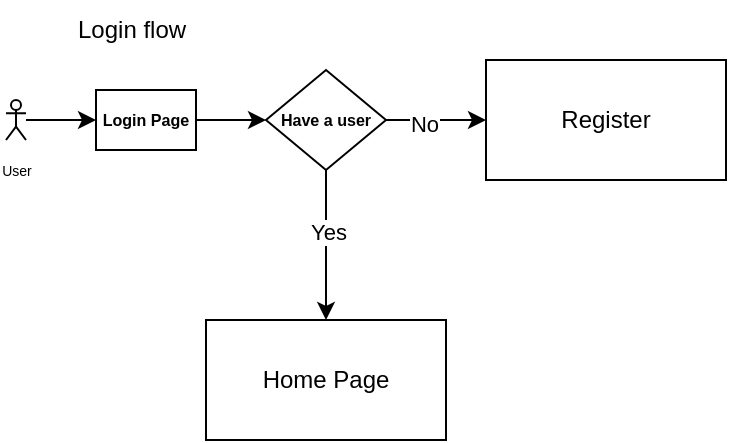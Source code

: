 <mxfile version="28.1.0">
  <diagram name="Page-1" id="_ylW888VlAwEUjB5M9pR">
    <mxGraphModel dx="1213" dy="730" grid="1" gridSize="10" guides="1" tooltips="1" connect="1" arrows="1" fold="1" page="1" pageScale="1" pageWidth="850" pageHeight="1100" math="0" shadow="0">
      <root>
        <mxCell id="0" />
        <mxCell id="1" parent="0" />
        <mxCell id="mHXzdk6PsBRwr-myhz5B-9" style="edgeStyle=orthogonalEdgeStyle;rounded=0;orthogonalLoop=1;jettySize=auto;html=1;entryX=0;entryY=0.5;entryDx=0;entryDy=0;" edge="1" parent="1" source="mHXzdk6PsBRwr-myhz5B-3" target="mHXzdk6PsBRwr-myhz5B-7">
          <mxGeometry relative="1" as="geometry" />
        </mxCell>
        <mxCell id="mHXzdk6PsBRwr-myhz5B-3" value="&lt;font style=&quot;font-size: 7px;&quot;&gt;User&lt;/font&gt;" style="shape=umlActor;verticalLabelPosition=bottom;verticalAlign=top;html=1;outlineConnect=0;" vertex="1" parent="1">
          <mxGeometry x="80" y="60" width="10" height="20" as="geometry" />
        </mxCell>
        <mxCell id="mHXzdk6PsBRwr-myhz5B-4" value="Login flow" style="text;strokeColor=none;fillColor=none;align=left;verticalAlign=middle;spacingLeft=4;spacingRight=4;overflow=hidden;points=[[0,0.5],[1,0.5]];portConstraint=eastwest;rotatable=0;whiteSpace=wrap;html=1;" vertex="1" parent="1">
          <mxGeometry x="110" y="10" width="80" height="30" as="geometry" />
        </mxCell>
        <mxCell id="mHXzdk6PsBRwr-myhz5B-11" value="" style="edgeStyle=orthogonalEdgeStyle;rounded=0;orthogonalLoop=1;jettySize=auto;html=1;" edge="1" parent="1" source="mHXzdk6PsBRwr-myhz5B-7" target="mHXzdk6PsBRwr-myhz5B-10">
          <mxGeometry relative="1" as="geometry" />
        </mxCell>
        <mxCell id="mHXzdk6PsBRwr-myhz5B-7" value="&lt;h6&gt;Login Page&lt;/h6&gt;" style="rounded=0;whiteSpace=wrap;html=1;" vertex="1" parent="1">
          <mxGeometry x="125" y="55" width="50" height="30" as="geometry" />
        </mxCell>
        <mxCell id="mHXzdk6PsBRwr-myhz5B-13" value="" style="edgeStyle=orthogonalEdgeStyle;rounded=0;orthogonalLoop=1;jettySize=auto;html=1;" edge="1" parent="1" source="mHXzdk6PsBRwr-myhz5B-10" target="mHXzdk6PsBRwr-myhz5B-12">
          <mxGeometry relative="1" as="geometry" />
        </mxCell>
        <mxCell id="mHXzdk6PsBRwr-myhz5B-14" value="Yes" style="edgeLabel;html=1;align=center;verticalAlign=middle;resizable=0;points=[];" vertex="1" connectable="0" parent="mHXzdk6PsBRwr-myhz5B-13">
          <mxGeometry x="-0.191" y="1" relative="1" as="geometry">
            <mxPoint as="offset" />
          </mxGeometry>
        </mxCell>
        <mxCell id="mHXzdk6PsBRwr-myhz5B-16" value="" style="edgeStyle=orthogonalEdgeStyle;rounded=0;orthogonalLoop=1;jettySize=auto;html=1;" edge="1" parent="1" source="mHXzdk6PsBRwr-myhz5B-10" target="mHXzdk6PsBRwr-myhz5B-15">
          <mxGeometry relative="1" as="geometry" />
        </mxCell>
        <mxCell id="mHXzdk6PsBRwr-myhz5B-17" value="No" style="edgeLabel;html=1;align=center;verticalAlign=middle;resizable=0;points=[];" vertex="1" connectable="0" parent="mHXzdk6PsBRwr-myhz5B-16">
          <mxGeometry x="-0.267" y="-2" relative="1" as="geometry">
            <mxPoint as="offset" />
          </mxGeometry>
        </mxCell>
        <mxCell id="mHXzdk6PsBRwr-myhz5B-10" value="&lt;h6&gt;Have a user&lt;/h6&gt;" style="rhombus;whiteSpace=wrap;html=1;rounded=0;" vertex="1" parent="1">
          <mxGeometry x="210" y="45" width="60" height="50" as="geometry" />
        </mxCell>
        <mxCell id="mHXzdk6PsBRwr-myhz5B-12" value="Home Page" style="whiteSpace=wrap;html=1;rounded=0;" vertex="1" parent="1">
          <mxGeometry x="180" y="170" width="120" height="60" as="geometry" />
        </mxCell>
        <mxCell id="mHXzdk6PsBRwr-myhz5B-15" value="Register" style="whiteSpace=wrap;html=1;rounded=0;" vertex="1" parent="1">
          <mxGeometry x="320" y="40" width="120" height="60" as="geometry" />
        </mxCell>
      </root>
    </mxGraphModel>
  </diagram>
</mxfile>
